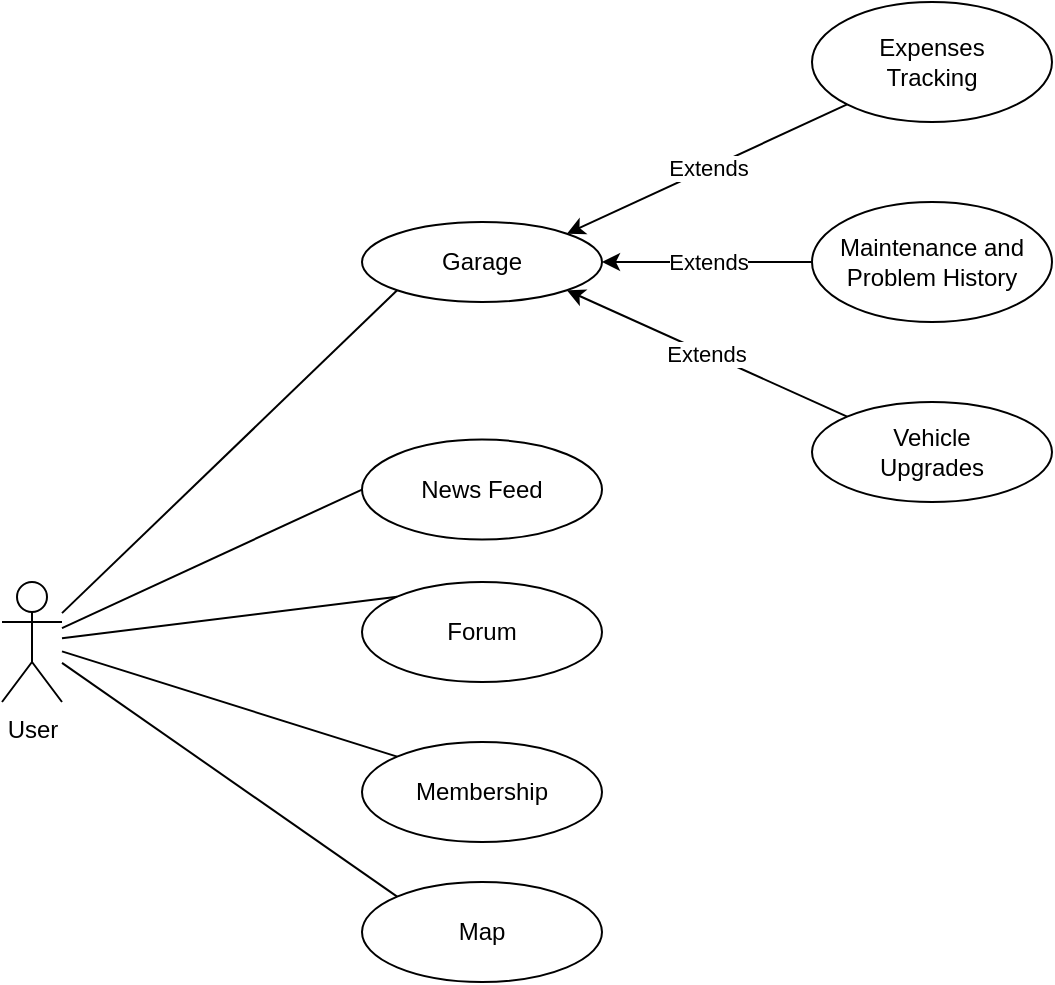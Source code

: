 <mxfile version="21.1.1">
  <diagram name="Page-1" id="yWowMTtayS1ZynBobYyf">
    <mxGraphModel dx="2074" dy="800" grid="1" gridSize="10" guides="1" tooltips="1" connect="1" arrows="1" fold="1" page="1" pageScale="1" pageWidth="850" pageHeight="1100" math="0" shadow="0">
      <root>
        <mxCell id="0" />
        <mxCell id="1" parent="0" />
        <mxCell id="bktB7Bni2_66pWsPMCE5-1" value="User" style="shape=umlActor;verticalLabelPosition=bottom;verticalAlign=top;html=1;outlineConnect=0;" vertex="1" parent="1">
          <mxGeometry x="20" y="320" width="30" height="60" as="geometry" />
        </mxCell>
        <mxCell id="bktB7Bni2_66pWsPMCE5-5" value="Garage" style="ellipse;whiteSpace=wrap;html=1;" vertex="1" parent="1">
          <mxGeometry x="200" y="140.0" width="120" height="40" as="geometry" />
        </mxCell>
        <mxCell id="bktB7Bni2_66pWsPMCE5-8" value="" style="endArrow=none;html=1;rounded=0;entryX=0;entryY=1;entryDx=0;entryDy=0;" edge="1" parent="1" source="bktB7Bni2_66pWsPMCE5-1" target="bktB7Bni2_66pWsPMCE5-5">
          <mxGeometry width="50" height="50" relative="1" as="geometry">
            <mxPoint x="80" y="270" as="sourcePoint" />
            <mxPoint x="150" y="288.79" as="targetPoint" />
          </mxGeometry>
        </mxCell>
        <mxCell id="bktB7Bni2_66pWsPMCE5-9" value="Expenses&lt;br&gt;Tracking" style="ellipse;whiteSpace=wrap;html=1;" vertex="1" parent="1">
          <mxGeometry x="425" y="30" width="120" height="60" as="geometry" />
        </mxCell>
        <mxCell id="bktB7Bni2_66pWsPMCE5-11" value="Extends" style="endArrow=classic;html=1;rounded=0;entryX=1;entryY=0;entryDx=0;entryDy=0;exitX=0;exitY=1;exitDx=0;exitDy=0;" edge="1" parent="1" source="bktB7Bni2_66pWsPMCE5-9" target="bktB7Bni2_66pWsPMCE5-5">
          <mxGeometry width="50" height="50" relative="1" as="geometry">
            <mxPoint x="427.574" y="170.003" as="sourcePoint" />
            <mxPoint x="450" y="498.79" as="targetPoint" />
          </mxGeometry>
        </mxCell>
        <mxCell id="bktB7Bni2_66pWsPMCE5-12" value="News Feed" style="ellipse;whiteSpace=wrap;html=1;" vertex="1" parent="1">
          <mxGeometry x="200" y="248.79" width="120" height="50" as="geometry" />
        </mxCell>
        <mxCell id="bktB7Bni2_66pWsPMCE5-13" value="" style="endArrow=none;html=1;rounded=0;entryX=0;entryY=0.5;entryDx=0;entryDy=0;" edge="1" parent="1" source="bktB7Bni2_66pWsPMCE5-1" target="bktB7Bni2_66pWsPMCE5-12">
          <mxGeometry width="50" height="50" relative="1" as="geometry">
            <mxPoint x="60" y="340" as="sourcePoint" />
            <mxPoint x="450" y="498.79" as="targetPoint" />
          </mxGeometry>
        </mxCell>
        <mxCell id="bktB7Bni2_66pWsPMCE5-14" value="Forum" style="ellipse;whiteSpace=wrap;html=1;" vertex="1" parent="1">
          <mxGeometry x="200" y="320" width="120" height="50" as="geometry" />
        </mxCell>
        <mxCell id="bktB7Bni2_66pWsPMCE5-15" value="" style="endArrow=none;html=1;rounded=0;entryX=0;entryY=0;entryDx=0;entryDy=0;" edge="1" parent="1" source="bktB7Bni2_66pWsPMCE5-1" target="bktB7Bni2_66pWsPMCE5-14">
          <mxGeometry width="50" height="50" relative="1" as="geometry">
            <mxPoint x="60" y="350" as="sourcePoint" />
            <mxPoint x="450" y="498.79" as="targetPoint" />
          </mxGeometry>
        </mxCell>
        <mxCell id="bktB7Bni2_66pWsPMCE5-16" value="Maintenance and&lt;br&gt;Problem History" style="ellipse;whiteSpace=wrap;html=1;" vertex="1" parent="1">
          <mxGeometry x="425" y="130" width="120" height="60" as="geometry" />
        </mxCell>
        <mxCell id="bktB7Bni2_66pWsPMCE5-17" value="Extends" style="endArrow=classic;html=1;rounded=0;entryX=1;entryY=0.5;entryDx=0;entryDy=0;exitX=0;exitY=0.5;exitDx=0;exitDy=0;" edge="1" parent="1" source="bktB7Bni2_66pWsPMCE5-16" target="bktB7Bni2_66pWsPMCE5-5">
          <mxGeometry width="50" height="50" relative="1" as="geometry">
            <mxPoint x="400" y="538.79" as="sourcePoint" />
            <mxPoint x="450" y="488.79" as="targetPoint" />
          </mxGeometry>
        </mxCell>
        <mxCell id="bktB7Bni2_66pWsPMCE5-18" value="Vehicle&lt;br&gt;Upgrades" style="ellipse;whiteSpace=wrap;html=1;" vertex="1" parent="1">
          <mxGeometry x="425" y="230" width="120" height="50" as="geometry" />
        </mxCell>
        <mxCell id="bktB7Bni2_66pWsPMCE5-19" value="Extends" style="endArrow=classic;html=1;rounded=0;entryX=1;entryY=1;entryDx=0;entryDy=0;exitX=0;exitY=0;exitDx=0;exitDy=0;" edge="1" parent="1" source="bktB7Bni2_66pWsPMCE5-18" target="bktB7Bni2_66pWsPMCE5-5">
          <mxGeometry width="50" height="50" relative="1" as="geometry">
            <mxPoint x="400" y="538.79" as="sourcePoint" />
            <mxPoint x="450" y="488.79" as="targetPoint" />
          </mxGeometry>
        </mxCell>
        <mxCell id="bktB7Bni2_66pWsPMCE5-20" value="Membership" style="ellipse;whiteSpace=wrap;html=1;" vertex="1" parent="1">
          <mxGeometry x="200" y="400" width="120" height="50" as="geometry" />
        </mxCell>
        <mxCell id="bktB7Bni2_66pWsPMCE5-21" value="" style="endArrow=none;html=1;rounded=0;entryX=0;entryY=0;entryDx=0;entryDy=0;" edge="1" parent="1" source="bktB7Bni2_66pWsPMCE5-1" target="bktB7Bni2_66pWsPMCE5-20">
          <mxGeometry width="50" height="50" relative="1" as="geometry">
            <mxPoint x="60" y="350" as="sourcePoint" />
            <mxPoint x="450" y="488.79" as="targetPoint" />
          </mxGeometry>
        </mxCell>
        <mxCell id="bktB7Bni2_66pWsPMCE5-24" value="Map" style="ellipse;whiteSpace=wrap;html=1;" vertex="1" parent="1">
          <mxGeometry x="200" y="470" width="120" height="50" as="geometry" />
        </mxCell>
        <mxCell id="bktB7Bni2_66pWsPMCE5-25" value="" style="endArrow=none;html=1;rounded=0;exitX=0;exitY=0;exitDx=0;exitDy=0;" edge="1" parent="1" source="bktB7Bni2_66pWsPMCE5-24" target="bktB7Bni2_66pWsPMCE5-1">
          <mxGeometry width="50" height="50" relative="1" as="geometry">
            <mxPoint x="400" y="420" as="sourcePoint" />
            <mxPoint x="450" y="370" as="targetPoint" />
          </mxGeometry>
        </mxCell>
      </root>
    </mxGraphModel>
  </diagram>
</mxfile>
